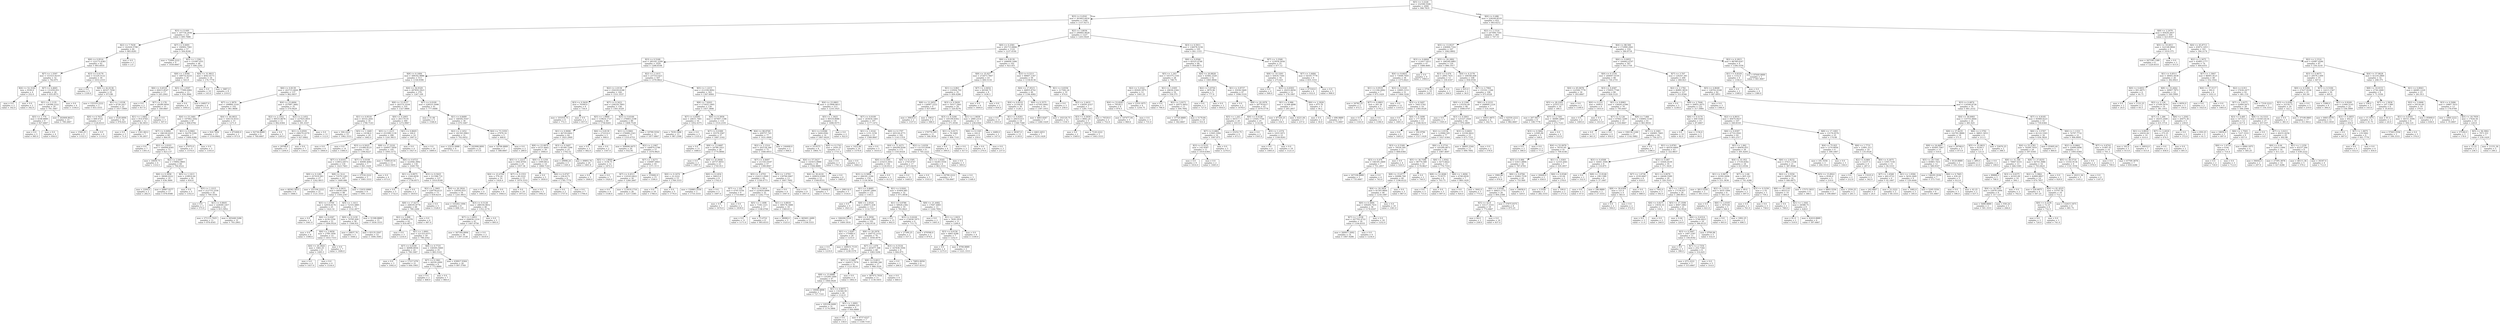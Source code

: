 digraph Tree {
node [shape=box] ;
0 [label="X[5] <= 3.2226\nmse = 332590.5506\nsamples = 2000\nvalue = 996.7835"] ;
1 [label="X[3] <= 0.4541\nmse = 303403.6416\nsamples = 1348\nvalue = 1157.9273"] ;
0 -> 1 [labeldistance=2.5, labelangle=45, headlabel="True"] ;
2 [label="X[3] <= 0.449\nmse = 197734.2936\nsamples = 121\nvalue = 695.7686"] ;
1 -> 2 ;
3 [label="X[2] <= 7.7639\nmse = 142426.5798\nsamples = 64\nvalue = 865.8281"] ;
2 -> 3 ;
4 [label="X[6] <= 0.9516\nmse = 122173.4383\nsamples = 62\nvalue = 893.6935"] ;
3 -> 4 ;
5 [label="X[7] <= 1.5597\nmse = 153323.9219\nsamples = 32\nvalue = 762.875"] ;
4 -> 5 ;
6 [label="X[4] <= 52.3142\nmse = 8100.0\nsamples = 4\nvalue = 252.0"] ;
5 -> 6 ;
7 [label="mse = 0.0\nsamples = 2\nvalue = 162.0"] ;
6 -> 7 ;
8 [label="mse = 0.0\nsamples = 2\nvalue = 342.0"] ;
6 -> 8 ;
9 [label="X[7] <= 4.4665\nmse = 131459.051\nsamples = 28\nvalue = 835.8571"] ;
5 -> 9 ;
10 [label="X[1] <= 1.1135\nmse = 139388.2222\nsamples = 24\nvalue = 791.1667"] ;
9 -> 10 ;
11 [label="X[5] <= 1.774\nmse = 4108.8889\nsamples = 9\nvalue = 927.6667"] ;
10 -> 11 ;
12 [label="mse = 0.0\nsamples = 5\nvalue = 985.0"] ;
11 -> 12 ;
13 [label="mse = 0.0\nsamples = 4\nvalue = 856.0"] ;
11 -> 13 ;
14 [label="mse = 202668.8622\nsamples = 15\nvalue = 709.2667"] ;
10 -> 14 ;
15 [label="mse = 0.0\nsamples = 4\nvalue = 1104.0"] ;
9 -> 15 ;
16 [label="X[3] <= 0.4179\nmse = 51220.5122\nsamples = 30\nvalue = 1033.2333"] ;
4 -> 16 ;
17 [label="mse = 0.0\nsamples = 5\nvalue = 1330.0"] ;
16 -> 17 ;
18 [label="X[8] <= 42.0136\nmse = 40327.7056\nsamples = 25\nvalue = 973.88"] ;
16 -> 18 ;
19 [label="mse = 155310.2222\nsamples = 3\nvalue = 653.3333"] ;
18 -> 19 ;
20 [label="X[1] <= 1.0338\nmse = 8726.2417\nsamples = 22\nvalue = 1017.5909"] ;
18 -> 20 ;
21 [label="X[0] <= 0.7615\nmse = 849.4722\nsamples = 6\nvalue = 1126.8333"] ;
20 -> 21 ;
22 [label="mse = 1560.25\nsamples = 2\nvalue = 1152.5"] ;
21 -> 22 ;
23 [label="mse = 0.0\nsamples = 4\nvalue = 1114.0"] ;
21 -> 23 ;
24 [label="mse = 5526.6094\nsamples = 16\nvalue = 976.625"] ;
20 -> 24 ;
25 [label="mse = 4.0\nsamples = 2\nvalue = 2.0"] ;
3 -> 25 ;
26 [label="X[7] <= 0.0091\nmse = 190902.7061\nsamples = 57\nvalue = 504.8246"] ;
2 -> 26 ;
27 [label="mse = 71694.2222\nsamples = 9\nvalue = 1030.6667"] ;
26 -> 27 ;
28 [label="X[5] <= 1.1582\nmse = 151687.635\nsamples = 48\nvalue = 406.2292"] ;
26 -> 28 ;
29 [label="X[8] <= 1.9366\nmse = 189732.6233\nsamples = 30\nvalue = 543.9"] ;
28 -> 29 ;
30 [label="X[6] <= 0.6518\nmse = 69415.8547\nsamples = 17\nvalue = 245.2941"] ;
29 -> 30 ;
31 [label="mse = 0.0\nsamples = 2\nvalue = 817.0"] ;
30 -> 31 ;
32 [label="X[7] <= 2.178\nmse = 29280.9956\nsamples = 15\nvalue = 169.0667"] ;
30 -> 32 ;
33 [label="X[1] <= 1.0402\nmse = 914.0764\nsamples = 12\nvalue = 84.5833"] ;
32 -> 33 ;
34 [label="mse = 0.0\nsamples = 5\nvalue = 71.0"] ;
33 -> 34 ;
35 [label="mse = 1341.0612\nsamples = 7\nvalue = 94.2857"] ;
33 -> 35 ;
36 [label="mse = 0.0\nsamples = 3\nvalue = 507.0"] ;
32 -> 36 ;
37 [label="X[5] <= 1.0597\nmse = 77990.6982\nsamples = 13\nvalue = 934.3846"] ;
29 -> 37 ;
38 [label="mse = 0.0\nsamples = 9\nvalue = 1095.0"] ;
37 -> 38 ;
39 [label="mse = 64827.0\nsamples = 4\nvalue = 573.0"] ;
37 -> 39 ;
40 [label="X[4] <= 31.9815\nmse = 4042.6173\nsamples = 18\nvalue = 176.7778"] ;
28 -> 40 ;
41 [label="mse = 0.0\nsamples = 10\nvalue = 143.0"] ;
40 -> 41 ;
42 [label="mse = 5887.0\nsamples = 8\nvalue = 219.0"] ;
40 -> 42 ;
43 [label="X[2] <= 3.8036\nmse = 290683.9028\nsamples = 1227\nvalue = 1203.5029"] ;
1 -> 43 ;
44 [label="X[0] <= 0.2581\nmse = 291713.8006\nsamples = 1122\nvalue = 1237.4144"] ;
43 -> 44 ;
45 [label="X[3] <= 0.5248\nmse = 285181.2299\nsamples = 1020\nvalue = 1268.8108"] ;
44 -> 45 ;
46 [label="X[8] <= 6.1684\nmse = 308182.9886\nsamples = 513\nvalue = 1158.9396"] ;
45 -> 46 ;
47 [label="X[6] <= 0.8139\nmse = 243715.4044\nsamples = 137\nvalue = 862.0657"] ;
46 -> 47 ;
48 [label="X[7] <= 2.3879\nmse = 199860.3318\nsamples = 102\nvalue = 961.9608"] ;
47 -> 48 ;
49 [label="X[4] <= 53.3481\nmse = 197062.3562\nsamples = 87\nvalue = 908.6782"] ;
48 -> 49 ;
50 [label="X[7] <= 0.0092\nmse = 186140.6225\nsamples = 80\nvalue = 864.95"] ;
49 -> 50 ;
51 [label="mse = 0.0\nsamples = 7\nvalue = 1301.0"] ;
50 -> 51 ;
52 [label="X[2] <= 2.0103\nmse = 184008.8305\nsamples = 73\nvalue = 823.137"] ;
50 -> 52 ;
53 [label="mse = 16650.75\nsamples = 4\nvalue = 1314.5"] ;
52 -> 53 ;
54 [label="X[2] <= 2.0447\nmse = 178902.9805\nsamples = 69\nvalue = 794.6522"] ;
52 -> 54 ;
55 [label="X[6] <= 0.3958\nmse = 39046.0222\nsamples = 19\nvalue = 636.3684"] ;
54 -> 55 ;
56 [label="mse = 2209.0\nsamples = 2\nvalue = 282.0"] ;
55 -> 56 ;
57 [label="mse = 26867.9377\nsamples = 17\nvalue = 678.0588"] ;
55 -> 57 ;
58 [label="X[5] <= 1.1413\nmse = 218910.44\nsamples = 50\nvalue = 854.8"] ;
54 -> 58 ;
59 [label="mse = 0.0\nsamples = 5\nvalue = 1352.0"] ;
58 -> 59 ;
60 [label="X[5] <= 1.2215\nmse = 212714.3358\nsamples = 45\nvalue = 799.5556"] ;
58 -> 60 ;
61 [label="mse = 0.0\nsamples = 3\nvalue = 575.0"] ;
60 -> 61 ;
62 [label="X[1] <= 0.8645\nmse = 224049.1457\nsamples = 42\nvalue = 815.5952"] ;
60 -> 62 ;
63 [label="mse = 271115.7025\nsamples = 11\nvalue = 878.4545"] ;
62 -> 63 ;
64 [label="mse = 205448.5286\nsamples = 31\nvalue = 793.2903"] ;
62 -> 64 ;
65 [label="X[1] <= 0.9061\nmse = 50278.5306\nsamples = 7\nvalue = 1408.4286"] ;
49 -> 65 ;
66 [label="mse = 27075.0\nsamples = 4\nvalue = 1570.0"] ;
65 -> 66 ;
67 [label="mse = 0.0\nsamples = 3\nvalue = 1193.0"] ;
65 -> 67 ;
68 [label="X[4] <= 44.0833\nmse = 104116.9333\nsamples = 15\nvalue = 1271.0"] ;
48 -> 68 ;
69 [label="mse = 924.7456\nsamples = 13\nvalue = 1316.8462"] ;
68 -> 69 ;
70 [label="mse = 672400.0\nsamples = 2\nvalue = 973.0"] ;
68 -> 70 ;
71 [label="X[4] <= 23.6694\nmse = 257687.3682\nsamples = 35\nvalue = 570.9429"] ;
47 -> 71 ;
72 [label="X[2] <= 2.1452\nmse = 99533.8678\nsamples = 11\nvalue = 962.6364"] ;
71 -> 72 ;
73 [label="mse = 92736.8889\nsamples = 6\nvalue = 760.6667"] ;
72 -> 73 ;
74 [label="mse = 0.0\nsamples = 5\nvalue = 1205.0"] ;
72 -> 74 ;
75 [label="X[2] <= 2.1452\nmse = 227625.4931\nsamples = 24\nvalue = 391.4167"] ;
71 -> 75 ;
76 [label="X[1] <= 0.8591\nmse = 298270.4379\nsamples = 13\nvalue = 627.8462"] ;
75 -> 76 ;
77 [label="mse = 29768.0\nsamples = 6\nvalue = 1204.0"] ;
76 -> 77 ;
78 [label="mse = 0.0\nsamples = 7\nvalue = 134.0"] ;
76 -> 78 ;
79 [label="mse = 0.0\nsamples = 11\nvalue = 112.0"] ;
75 -> 79 ;
80 [label="X[4] <= 34.9329\nmse = 287859.1823\nsamples = 376\nvalue = 1267.109"] ;
46 -> 80 ;
81 [label="X[8] <= 12.4157\nmse = 262131.0104\nsamples = 335\nvalue = 1327.0866"] ;
80 -> 81 ;
82 [label="X[1] <= 0.9518\nmse = 30332.2041\nsamples = 35\nvalue = 1790.7143"] ;
81 -> 82 ;
83 [label="mse = 304.2222\nsamples = 15\nvalue = 1962.3333"] ;
82 -> 83 ;
84 [label="X[5] <= 1.1469\nmse = 14196.0\nsamples = 20\nvalue = 1662.0"] ;
82 -> 84 ;
85 [label="mse = 0.0\nsamples = 6\nvalue = 1844.0"] ;
84 -> 85 ;
86 [label="mse = 0.0\nsamples = 14\nvalue = 1584.0"] ;
84 -> 86 ;
87 [label="X[0] <= 0.2003\nmse = 261170.91\nsamples = 300\nvalue = 1272.9967"] ;
81 -> 87 ;
88 [label="X[5] <= 1.2215\nmse = 253308.1139\nsamples = 286\nvalue = 1241.9615"] ;
87 -> 88 ;
89 [label="X[3] <= 0.5025\nmse = 131480.8125\nsamples = 141\nvalue = 1394.8227"] ;
88 -> 89 ;
90 [label="X[7] <= 0.0103\nmse = 118912.6073\nsamples = 134\nvalue = 1423.7463"] ;
89 -> 90 ;
91 [label="X[0] <= 0.1281\nmse = 257419.583\nsamples = 27\nvalue = 1242.4815"] ;
90 -> 91 ;
92 [label="mse = 48362.5833\nsamples = 6\nvalue = 1666.5"] ;
91 -> 92 ;
93 [label="mse = 251104.2222\nsamples = 21\nvalue = 1121.3333"] ;
91 -> 93 ;
94 [label="X[8] <= 32.6\nmse = 73579.1283\nsamples = 107\nvalue = 1469.486"] ;
90 -> 94 ;
95 [label="X[1] <= 0.9431\nmse = 64563.649\nsamples = 98\nvalue = 1504.2347"] ;
94 -> 95 ;
96 [label="X[5] <= 1.0709\nmse = 32934.6176\nsamples = 25\nvalue = 1422.32"] ;
95 -> 96 ;
97 [label="mse = 0.0\nsamples = 4\nvalue = 1041.0"] ;
96 -> 97 ;
98 [label="X[6] <= 0.4367\nmse = 6236.2358\nsamples = 21\nvalue = 1494.9524"] ;
96 -> 98 ;
99 [label="mse = 0.0\nsamples = 6\nvalue = 1598.0"] ;
98 -> 99 ;
100 [label="X[6] <= 2.0656\nmse = 2784.1956\nsamples = 15\nvalue = 1453.7333"] ;
98 -> 100 ;
101 [label="X[4] <= 20.3924\nmse = 1482.25\nsamples = 8\nvalue = 1495.5"] ;
100 -> 101 ;
102 [label="mse = 0.0\nsamples = 4\nvalue = 1457.0"] ;
101 -> 102 ;
103 [label="mse = 0.0\nsamples = 4\nvalue = 1534.0"] ;
101 -> 103 ;
104 [label="mse = 0.0\nsamples = 7\nvalue = 1406.0"] ;
100 -> 104 ;
105 [label="X[5] <= 1.1413\nmse = 72310.5885\nsamples = 73\nvalue = 1532.2877"] ;
95 -> 105 ;
106 [label="X[0] <= 0.1239\nmse = 79785.409\nsamples = 58\nvalue = 1506.931"] ;
105 -> 106 ;
107 [label="mse = 24837.76\nsamples = 5\nvalue = 1640.2"] ;
106 -> 107 ;
108 [label="mse = 83135.5507\nsamples = 53\nvalue = 1494.3585"] ;
106 -> 108 ;
109 [label="mse = 31308.8889\nsamples = 15\nvalue = 1630.3333"] ;
105 -> 109 ;
110 [label="mse = 15432.0988\nsamples = 9\nvalue = 1091.1111"] ;
94 -> 110 ;
111 [label="X[7] <= 0.0109\nmse = 49496.4082\nsamples = 7\nvalue = 841.1429"] ;
89 -> 111 ;
112 [label="mse = 27534.2222\nsamples = 3\nvalue = 1065.3333"] ;
111 -> 112 ;
113 [label="mse = 0.0\nsamples = 4\nvalue = 673.0"] ;
111 -> 113 ;
114 [label="X[8] <= 17.3218\nmse = 326957.5959\nsamples = 145\nvalue = 1093.3172"] ;
88 -> 114 ;
115 [label="mse = 71600.6116\nsamples = 11\nvalue = 1623.5455"] ;
114 -> 115 ;
116 [label="X[6] <= 0.6723\nmse = 322946.3892\nsamples = 134\nvalue = 1049.791"] ;
114 -> 116 ;
117 [label="X[1] <= 0.8975\nmse = 1544.6939\nsamples = 7\nvalue = 1756.8571"] ;
116 -> 117 ;
118 [label="mse = 0.0\nsamples = 5\nvalue = 1732.0"] ;
117 -> 118 ;
119 [label="mse = 0.0\nsamples = 2\nvalue = 1819.0"] ;
117 -> 119 ;
120 [label="X[3] <= 0.5025\nmse = 311586.731\nsamples = 127\nvalue = 1010.8189"] ;
116 -> 120 ;
121 [label="X[2] <= 2.3905\nmse = 228758.6121\nsamples = 73\nvalue = 839.8219"] ;
120 -> 121 ;
122 [label="X[8] <= 17.6271\nmse = 208195.8778\nsamples = 68\nvalue = 789.2206"] ;
121 -> 122 ;
123 [label="X[2] <= 2.098\nmse = 218649.378\nsamples = 62\nvalue = 818.4677"] ;
122 -> 123 ;
124 [label="mse = 0.0\nsamples = 3\nvalue = 1216.0"] ;
123 -> 124 ;
125 [label="X[1] <= 1.0001\nmse = 221323.0371\nsamples = 59\nvalue = 798.2542"] ;
123 -> 125 ;
126 [label="X[7] <= 0.0109\nmse = 36998.8056\nsamples = 24\nvalue = 700.1667"] ;
125 -> 126 ;
127 [label="mse = 0.0\nsamples = 3\nvalue = 1092.0"] ;
126 -> 127 ;
128 [label="mse = 17217.678\nsamples = 21\nvalue = 644.1905"] ;
126 -> 128 ;
129 [label="X[6] <= 0.7725\nmse = 336595.5069\nsamples = 35\nvalue = 865.5143"] ;
125 -> 129 ;
130 [label="X[7] <= 0.1961\nmse = 26559.2099\nsamples = 9\nvalue = 772.8889"] ;
129 -> 130 ;
131 [label="mse = 0.0\nsamples = 2\nvalue = 468.0"] ;
130 -> 131 ;
132 [label="mse = 0.0\nsamples = 7\nvalue = 860.0"] ;
130 -> 132 ;
133 [label="mse = 439917.9364\nsamples = 26\nvalue = 897.5769"] ;
129 -> 133 ;
134 [label="mse = 0.0\nsamples = 6\nvalue = 487.0"] ;
122 -> 134 ;
135 [label="mse = 0.0\nsamples = 5\nvalue = 1528.0"] ;
121 -> 135 ;
136 [label="X[4] <= 20.3924\nmse = 330593.833\nsamples = 54\nvalue = 1241.9815"] ;
120 -> 136 ;
137 [label="mse = 103262.1094\nsamples = 8\nvalue = 608.125"] ;
136 -> 137 ;
138 [label="X[3] <= 0.5128\nmse = 288104.0832\nsamples = 46\nvalue = 1352.2174"] ;
136 -> 138 ;
139 [label="X[7] <= 1.6951\nmse = 294636.1214\nsamples = 41\nvalue = 1407.9756"] ;
138 -> 139 ;
140 [label="mse = 307344.8994\nsamples = 39\nvalue = 1397.1538"] ;
139 -> 140 ;
141 [label="mse = 0.0\nsamples = 2\nvalue = 1619.0"] ;
139 -> 141 ;
142 [label="mse = 0.0\nsamples = 5\nvalue = 895.0"] ;
138 -> 142 ;
143 [label="X[1] <= 0.8645\nmse = 160.0\nsamples = 14\nvalue = 1907.0"] ;
87 -> 143 ;
144 [label="mse = 0.0\nsamples = 4\nvalue = 1927.0"] ;
143 -> 144 ;
145 [label="mse = 0.0\nsamples = 10\nvalue = 1899.0"] ;
143 -> 145 ;
146 [label="X[7] <= 0.0109\nmse = 228525.5098\nsamples = 41\nvalue = 777.0488"] ;
80 -> 146 ;
147 [label="mse = 51.84\nsamples = 5\nvalue = 1546.6"] ;
146 -> 147 ;
148 [label="X[1] <= 0.8489\nmse = 166582.9167\nsamples = 36\nvalue = 670.1667"] ;
146 -> 148 ;
149 [label="X[2] <= 2.1452\nmse = 181343.9063\nsamples = 31\nvalue = 702.6452"] ;
148 -> 149 ;
150 [label="mse = 23232.0988\nsamples = 9\nvalue = 775.1111"] ;
149 -> 150 ;
151 [label="mse = 242998.9091\nsamples = 22\nvalue = 673.0"] ;
149 -> 151 ;
152 [label="X[4] <= 73.3359\nmse = 27976.16\nsamples = 5\nvalue = 468.8"] ;
148 -> 152 ;
153 [label="mse = 10706.8889\nsamples = 3\nvalue = 588.6667"] ;
152 -> 153 ;
154 [label="mse = 0.0\nsamples = 2\nvalue = 289.0"] ;
152 -> 154 ;
155 [label="X[2] <= 2.1415\nmse = 237333.623\nsamples = 507\nvalue = 1379.9822"] ;
45 -> 155 ;
156 [label="X[2] <= 2.0136\nmse = 256229.6188\nsamples = 164\nvalue = 1531.3537"] ;
155 -> 156 ;
157 [label="X[3] <= 0.5629\nmse = 70309.0\nsamples = 6\nvalue = 734.0"] ;
156 -> 157 ;
158 [label="mse = 101016.75\nsamples = 4\nvalue = 772.5"] ;
157 -> 158 ;
159 [label="mse = 0.0\nsamples = 2\nvalue = 657.0"] ;
157 -> 159 ;
160 [label="X[7] <= 0.3431\nmse = 238229.7893\nsamples = 158\nvalue = 1561.6329"] ;
156 -> 160 ;
161 [label="X[5] <= 1.9969\nmse = 119624.1727\nsamples = 69\nvalue = 1758.8261"] ;
160 -> 161 ;
162 [label="X[1] <= 0.9006\nmse = 46729.6462\nsamples = 64\nvalue = 1825.2969"] ;
161 -> 162 ;
163 [label="X[8] <= 23.9979\nmse = 6121.8462\nsamples = 39\nvalue = 1904.0"] ;
162 -> 163 ;
164 [label="X[5] <= 1.2215\nmse = 1002.8704\nsamples = 25\nvalue = 1957.36"] ;
163 -> 164 ;
165 [label="X[4] <= 23.4704\nmse = 576.24\nsamples = 10\nvalue = 1924.4"] ;
164 -> 165 ;
166 [label="mse = 0.0\nsamples = 4\nvalue = 1895.0"] ;
165 -> 166 ;
167 [label="mse = 0.0\nsamples = 6\nvalue = 1944.0"] ;
165 -> 167 ;
168 [label="X[7] <= 0.1553\nmse = 80.2222\nsamples = 15\nvalue = 1979.3333"] ;
164 -> 168 ;
169 [label="mse = 0.0\nsamples = 10\nvalue = 1973.0"] ;
168 -> 169 ;
170 [label="mse = 0.0\nsamples = 5\nvalue = 1992.0"] ;
168 -> 170 ;
171 [label="X[0] <= 0.1259\nmse = 1099.0612\nsamples = 14\nvalue = 1808.7143"] ;
163 -> 171 ;
172 [label="mse = 0.0\nsamples = 5\nvalue = 1850.0"] ;
171 -> 172 ;
173 [label="X[6] <= 0.4747\nmse = 236.6173\nsamples = 9\nvalue = 1785.7778"] ;
171 -> 173 ;
174 [label="mse = 0.0\nsamples = 2\nvalue = 1757.0"] ;
173 -> 174 ;
175 [label="mse = 0.0\nsamples = 7\nvalue = 1794.0"] ;
173 -> 175 ;
176 [label="X[3] <= 0.5497\nmse = 85340.7296\nsamples = 25\nvalue = 1702.52"] ;
162 -> 176 ;
177 [label="mse = 29998.24\nsamples = 5\nvalue = 1305.4"] ;
176 -> 177 ;
178 [label="mse = 49893.76\nsamples = 20\nvalue = 1801.8"] ;
176 -> 178 ;
179 [label="X[6] <= 0.8139\nmse = 272214.0\nsamples = 5\nvalue = 908.0"] ;
161 -> 179 ;
180 [label="mse = 0.0\nsamples = 3\nvalue = 482.0"] ;
179 -> 180 ;
181 [label="mse = 0.0\nsamples = 2\nvalue = 1547.0"] ;
179 -> 181 ;
182 [label="X[3] <= 0.6166\nmse = 276663.2198\nsamples = 89\nvalue = 1408.7528"] ;
160 -> 182 ;
183 [label="X[1] <= 0.9061\nmse = 278489.1543\nsamples = 77\nvalue = 1335.6753"] ;
182 -> 183 ;
184 [label="mse = 394606.4475\nsamples = 20\nvalue = 932.95"] ;
183 -> 184 ;
185 [label="X[2] <= 2.1067\nmse = 160870.5786\nsamples = 57\nvalue = 1476.9825"] ;
183 -> 185 ;
186 [label="X[5] <= 1.8669\nmse = 3158.75\nsamples = 12\nvalue = 1872.5"] ;
185 -> 186 ;
187 [label="mse = 0.0\nsamples = 5\nvalue = 1806.0"] ;
186 -> 187 ;
188 [label="mse = 0.0\nsamples = 7\nvalue = 1920.0"] ;
186 -> 188 ;
189 [label="X[7] <= 1.9273\nmse = 150087.0943\nsamples = 45\nvalue = 1371.5111"] ;
185 -> 189 ;
190 [label="X[7] <= 0.4511\nmse = 110163.6622\nsamples = 30\nvalue = 1260.2667"] ;
189 -> 190 ;
191 [label="mse = 0.0\nsamples = 4\nvalue = 1538.0"] ;
190 -> 191 ;
192 [label="mse = 113419.1716\nsamples = 26\nvalue = 1217.5385"] ;
190 -> 192 ;
193 [label="mse = 155682.0\nsamples = 15\nvalue = 1594.0"] ;
189 -> 193 ;
194 [label="mse = 10799.5556\nsamples = 12\nvalue = 1877.6667"] ;
182 -> 194 ;
195 [label="X[5] <= 1.2215\nmse = 212104.9092\nsamples = 343\nvalue = 1307.6064"] ;
155 -> 195 ;
196 [label="X[8] <= 7.8203\nmse = 173025.1905\nsamples = 130\nvalue = 1457.3846"] ;
195 -> 196 ;
197 [label="X[7] <= 4.8595\nmse = 24631.7461\nsamples = 16\nvalue = 1052.4375"] ;
196 -> 197 ;
198 [label="mse = 7639.1006\nsamples = 13\nvalue = 987.2308"] ;
197 -> 198 ;
199 [label="mse = 0.0\nsamples = 3\nvalue = 1335.0"] ;
197 -> 199 ;
200 [label="X[6] <= 0.3958\nmse = 167607.1186\nsamples = 114\nvalue = 1514.2193"] ;
196 -> 200 ;
201 [label="X[7] <= 0.0389\nmse = 35579.3587\nsamples = 37\nvalue = 1687.2162"] ;
200 -> 201 ;
202 [label="mse = 0.0\nsamples = 11\nvalue = 1480.0"] ;
201 -> 202 ;
203 [label="X[8] <= 13.0687\nmse = 24780.1021\nsamples = 26\nvalue = 1774.8846"] ;
201 -> 203 ;
204 [label="mse = 0.0\nsamples = 3\nvalue = 1997.0"] ;
203 -> 204 ;
205 [label="X[4] <= 43.0646\nmse = 20737.9055\nsamples = 23\nvalue = 1745.913"] ;
203 -> 205 ;
206 [label="X[0] <= 0.1674\nmse = 22.2222\nsamples = 15\nvalue = 1769.3333"] ;
205 -> 206 ;
207 [label="mse = 0.0\nsamples = 10\nvalue = 1766.0"] ;
206 -> 207 ;
208 [label="mse = 0.0\nsamples = 5\nvalue = 1776.0"] ;
206 -> 208 ;
209 [label="X[0] <= 0.1454\nmse = 56623.0\nsamples = 8\nvalue = 1702.0"] ;
205 -> 209 ;
210 [label="mse = 150883.5556\nsamples = 3\nvalue = 1710.3333"] ;
209 -> 210 ;
211 [label="mse = 0.0\nsamples = 5\nvalue = 1697.0"] ;
209 -> 211 ;
212 [label="X[4] <= 88.8769\nmse = 209757.745\nsamples = 77\nvalue = 1431.0909"] ;
200 -> 212 ;
213 [label="X[2] <= 2.1514\nmse = 202128.346\nsamples = 75\nvalue = 1446.6933"] ;
212 -> 213 ;
214 [label="X[7] <= 4.8497\nmse = 211543.9187\nsamples = 57\nvalue = 1399.8947"] ;
213 -> 214 ;
215 [label="X[5] <= 1.0793\nmse = 216213.2949\nsamples = 44\nvalue = 1338.4773"] ;
214 -> 215 ;
216 [label="X[7] <= 1.102\nmse = 4705.5556\nsamples = 9\nvalue = 1710.6667"] ;
215 -> 216 ;
217 [label="mse = 0.0\nsamples = 7\nvalue = 1674.0"] ;
216 -> 217 ;
218 [label="mse = 0.0\nsamples = 2\nvalue = 1839.0"] ;
216 -> 218 ;
219 [label="X[3] <= 0.5814\nmse = 225820.6906\nsamples = 35\nvalue = 1242.7714"] ;
215 -> 219 ;
220 [label="X[5] <= 1.1498\nmse = 7194.1315\nsamples = 17\nvalue = 1108.4706"] ;
219 -> 220 ;
221 [label="mse = 0.0\nsamples = 11\nvalue = 1171.0"] ;
220 -> 221 ;
222 [label="mse = 73.4722\nsamples = 6\nvalue = 993.8333"] ;
220 -> 222 ;
223 [label="X[1] <= 0.8818\nmse = 399178.3488\nsamples = 18\nvalue = 1369.6111"] ;
219 -> 223 ;
224 [label="mse = 38088.0\nsamples = 3\nvalue = 1525.0"] ;
223 -> 224 ;
225 [label="mse = 465601.4489\nsamples = 15\nvalue = 1338.5333"] ;
223 -> 225 ;
226 [label="X[5] <= 1.0793\nmse = 139760.9467\nsamples = 13\nvalue = 1607.7692"] ;
214 -> 226 ;
227 [label="mse = 0.0\nsamples = 4\nvalue = 1047.0"] ;
226 -> 227 ;
228 [label="mse = 0.0\nsamples = 9\nvalue = 1857.0"] ;
226 -> 228 ;
229 [label="X[4] <= 57.5427\nmse = 143415.0988\nsamples = 18\nvalue = 1594.8889"] ;
213 -> 229 ;
230 [label="X[4] <= 30.4218\nmse = 209032.6389\nsamples = 12\nvalue = 1549.8333"] ;
229 -> 230 ;
231 [label="mse = 144000.0\nsamples = 7\nvalue = 1574.0"] ;
230 -> 231 ;
232 [label="mse = 298116.0\nsamples = 5\nvalue = 1516.0"] ;
230 -> 232 ;
233 [label="mse = 0.0\nsamples = 6\nvalue = 1685.0"] ;
229 -> 233 ;
234 [label="mse = 144400.0\nsamples = 2\nvalue = 846.0"] ;
212 -> 234 ;
235 [label="X[4] <= 23.0803\nmse = 213908.0615\nsamples = 213\nvalue = 1216.1925"] ;
195 -> 235 ;
236 [label="X[5] <= 1.3925\nmse = 90518.8086\nsamples = 16\nvalue = 1696.9375"] ;
235 -> 236 ;
237 [label="X[1] <= 0.8586\nmse = 5404.6582\nsamples = 14\nvalue = 1807.6429"] ;
236 -> 237 ;
238 [label="mse = 10.9375\nsamples = 8\nvalue = 1864.75"] ;
237 -> 238 ;
239 [label="X[0] <= 0.1743\nmse = 2450.25\nsamples = 6\nvalue = 1731.5"] ;
237 -> 239 ;
240 [label="mse = 0.0\nsamples = 3\nvalue = 1781.0"] ;
239 -> 240 ;
241 [label="mse = 0.0\nsamples = 3\nvalue = 1682.0"] ;
239 -> 241 ;
242 [label="mse = 0.0\nsamples = 2\nvalue = 922.0"] ;
236 -> 242 ;
243 [label="X[7] <= 0.0109\nmse = 203634.1661\nsamples = 197\nvalue = 1177.1472"] ;
235 -> 243 ;
244 [label="X[1] <= 1.0142\nmse = 1151.3156\nsamples = 15\nvalue = 1589.8667"] ;
243 -> 244 ;
245 [label="mse = 1422.96\nsamples = 10\nvalue = 1579.8"] ;
244 -> 245 ;
246 [label="mse = 0.0\nsamples = 5\nvalue = 1610.0"] ;
244 -> 246 ;
247 [label="X[0] <= 0.1797\nmse = 205126.4771\nsamples = 182\nvalue = 1143.1319"] ;
243 -> 247 ;
248 [label="X[4] <= 71.4271\nmse = 200299.9546\nsamples = 173\nvalue = 1163.8324"] ;
247 -> 248 ;
249 [label="X[0] <= 0.1595\nmse = 210215.3051\nsamples = 156\nvalue = 1130.0513"] ;
248 -> 249 ;
250 [label="X[3] <= 0.5899\nmse = 206181.2184\nsamples = 154\nvalue = 1139.3636"] ;
249 -> 250 ;
251 [label="X[1] <= 0.8685\nmse = 226387.2664\nsamples = 122\nvalue = 1183.5"] ;
250 -> 251 ;
252 [label="mse = 0.0\nsamples = 9\nvalue = 1821.0"] ;
251 -> 252 ;
253 [label="X[8] <= 2.0524\nmse = 209471.438\nsamples = 113\nvalue = 1132.7257"] ;
251 -> 253 ;
254 [label="mse = 184204.5124\nsamples = 11\nvalue = 1409.1818"] ;
253 -> 254 ;
255 [label="X[6] <= 0.3958\nmse = 203065.1981\nsamples = 102\nvalue = 1102.9118"] ;
253 -> 255 ;
256 [label="X[1] <= 1.0287\nmse = 175480.0\nsamples = 26\nvalue = 1233.0"] ;
255 -> 256 ;
257 [label="mse = 0.0\nsamples = 7\nvalue = 1219.0"] ;
256 -> 257 ;
258 [label="mse = 240031.7119\nsamples = 19\nvalue = 1238.1579"] ;
256 -> 258 ;
259 [label="X[8] <= 20.2978\nmse = 204732.2152\nsamples = 76\nvalue = 1058.4079"] ;
255 -> 259 ;
260 [label="X[7] <= 1.678\nmse = 203077.308\nsamples = 68\nvalue = 1083.5294"] ;
259 -> 260 ;
261 [label="X[7] <= 0.2681\nmse = 164013.7978\nsamples = 51\nvalue = 1121.9216"] ;
260 -> 261 ;
262 [label="X[8] <= 15.6888\nmse = 135260.1684\nsamples = 47\nvalue = 1064.0426"] ;
261 -> 262 ;
263 [label="mse = 19008.4898\nsamples = 7\nvalue = 727.7143"] ;
262 -> 263 ;
264 [label="X[1] <= 0.8975\nmse = 132344.59\nsamples = 40\nvalue = 1122.9"] ;
262 -> 264 ;
265 [label="mse = 105336.0499\nsamples = 31\nvalue = 1174.5806"] ;
264 -> 265 ;
266 [label="X[1] <= 1.0001\nmse = 184486.321\nsamples = 9\nvalue = 944.8889"] ;
264 -> 266 ;
267 [label="mse = 0.0\nsamples = 2\nvalue = 158.0"] ;
266 -> 267 ;
268 [label="mse = 9737.6327\nsamples = 7\nvalue = 1169.7143"] ;
266 -> 268 ;
269 [label="mse = 0.0\nsamples = 4\nvalue = 1802.0"] ;
261 -> 269 ;
270 [label="X[8] <= 9.4011\nmse = 302580.346\nsamples = 17\nvalue = 968.3529"] ;
260 -> 270 ;
271 [label="mse = 387472.7934\nsamples = 11\nvalue = 1136.5455"] ;
270 -> 271 ;
272 [label="mse = 0.0\nsamples = 6\nvalue = 660.0"] ;
270 -> 272 ;
273 [label="X[3] <= 0.5534\nmse = 167838.3594\nsamples = 8\nvalue = 844.875"] ;
259 -> 273 ;
274 [label="mse = 0.0\nsamples = 2\nvalue = 266.0"] ;
273 -> 274 ;
275 [label="mse = 74852.8056\nsamples = 6\nvalue = 1037.8333"] ;
273 -> 275 ;
276 [label="X[1] <= 0.9261\nmse = 93404.085\nsamples = 32\nvalue = 971.0938"] ;
250 -> 276 ;
277 [label="X[1] <= 0.8786\nmse = 58928.2382\nsamples = 19\nvalue = 783.8421"] ;
276 -> 277 ;
278 [label="mse = 0.0\nsamples = 15\nvalue = 802.0"] ;
277 -> 278 ;
279 [label="X[3] <= 0.6226\nmse = 274036.1875\nsamples = 4\nvalue = 715.75"] ;
277 -> 279 ;
280 [label="mse = 27390.25\nsamples = 2\nvalue = 557.5"] ;
279 -> 280 ;
281 [label="mse = 470596.0\nsamples = 2\nvalue = 874.0"] ;
279 -> 281 ;
282 [label="X[8] <= 21.4482\nmse = 17647.4083\nsamples = 13\nvalue = 1244.7692"] ;
276 -> 282 ;
283 [label="mse = 0.0\nsamples = 2\nvalue = 1491.0"] ;
282 -> 283 ;
284 [label="X[1] <= 1.0431\nmse = 7828.1818\nsamples = 11\nvalue = 1200.0"] ;
282 -> 284 ;
285 [label="X[3] <= 0.6156\nmse = 4865.4286\nsamples = 7\nvalue = 1252.0"] ;
284 -> 285 ;
286 [label="mse = 0.0\nsamples = 4\nvalue = 1275.0"] ;
285 -> 286 ;
287 [label="mse = 9706.8889\nsamples = 3\nvalue = 1221.3333"] ;
285 -> 287 ;
288 [label="mse = 0.0\nsamples = 4\nvalue = 1109.0"] ;
284 -> 288 ;
289 [label="mse = 0.0\nsamples = 2\nvalue = 413.0"] ;
249 -> 289 ;
290 [label="X[0] <= 0.1595\nmse = 2745.6747\nsamples = 17\nvalue = 1473.8235"] ;
248 -> 290 ;
291 [label="mse = 0.0\nsamples = 12\nvalue = 1440.0"] ;
290 -> 291 ;
292 [label="mse = 0.0\nsamples = 5\nvalue = 1555.0"] ;
290 -> 292 ;
293 [label="X[2] <= 3.0259\nmse = 131333.9506\nsamples = 9\nvalue = 745.2222"] ;
247 -> 293 ;
294 [label="X[1] <= 1.0165\nmse = 54283.5556\nsamples = 6\nvalue = 963.3333"] ;
293 -> 294 ;
295 [label="mse = 24790.2222\nsamples = 3\nvalue = 758.6667"] ;
294 -> 295 ;
296 [label="mse = 0.0\nsamples = 3\nvalue = 1168.0"] ;
294 -> 296 ;
297 [label="mse = 0.0\nsamples = 3\nvalue = 309.0"] ;
293 -> 297 ;
298 [label="X[6] <= 0.8139\nmse = 248609.1496\nsamples = 102\nvalue = 923.451"] ;
44 -> 298 ;
299 [label="X[8] <= 25.827\nmse = 272673.7847\nsamples = 43\nvalue = 600.5116"] ;
298 -> 299 ;
300 [label="X[1] <= 0.863\nmse = 119504.702\nsamples = 35\nvalue = 409.4286"] ;
299 -> 300 ;
301 [label="X[8] <= 12.2652\nmse = 134947.2222\nsamples = 6\nvalue = 837.6667"] ;
300 -> 301 ;
302 [label="mse = 30625.0\nsamples = 2\nvalue = 1337.0"] ;
301 -> 302 ;
303 [label="mse = 108.0\nsamples = 4\nvalue = 588.0"] ;
301 -> 303 ;
304 [label="X[3] <= 0.5629\nmse = 70517.2461\nsamples = 29\nvalue = 320.8276"] ;
300 -> 304 ;
305 [label="X[3] <= 0.5206\nmse = 105199.8302\nsamples = 18\nvalue = 371.0556"] ;
304 -> 305 ;
306 [label="mse = 170770.595\nsamples = 11\nvalue = 348.3636"] ;
305 -> 306 ;
307 [label="X[1] <= 0.9171\nmse = 79.3469\nsamples = 7\nvalue = 406.7143"] ;
305 -> 307 ;
308 [label="mse = 0.0\nsamples = 4\nvalue = 399.0"] ;
307 -> 308 ;
309 [label="mse = 0.0\nsamples = 3\nvalue = 417.0"] ;
307 -> 309 ;
310 [label="X[1] <= 1.0658\nmse = 2880.2314\nsamples = 11\nvalue = 238.6364"] ;
304 -> 310 ;
311 [label="X[6] <= 0.1345\nmse = 242.0\nsamples = 9\nvalue = 259.0"] ;
310 -> 311 ;
312 [label="mse = 0.0\nsamples = 6\nvalue = 270.0"] ;
311 -> 312 ;
313 [label="mse = 0.0\nsamples = 3\nvalue = 237.0"] ;
311 -> 313 ;
314 [label="mse = 4489.0\nsamples = 2\nvalue = 147.0"] ;
310 -> 314 ;
315 [label="X[7] <= 2.0454\nmse = 84168.75\nsamples = 8\nvalue = 1436.5"] ;
299 -> 315 ;
316 [label="mse = 0.0\nsamples = 6\nvalue = 1604.0"] ;
315 -> 316 ;
317 [label="mse = 0.0\nsamples = 2\nvalue = 934.0"] ;
315 -> 317 ;
318 [label="X[3] <= 0.5211\nmse = 99667.1347\nsamples = 59\nvalue = 1158.8136"] ;
298 -> 318 ;
319 [label="X[4] <= 17.8515\nmse = 46855.8742\nsamples = 49\nvalue = 1196.4082"] ;
318 -> 319 ;
320 [label="X[4] <= 6.8332\nmse = 21104.01\nsamples = 30\nvalue = 1126.3"] ;
319 -> 320 ;
321 [label="mse = 0.0\nsamples = 11\nvalue = 1053.0"] ;
320 -> 321 ;
322 [label="X[1] <= 0.8261\nmse = 28410.615\nsamples = 19\nvalue = 1168.7368"] ;
320 -> 322 ;
323 [label="mse = 38307.0\nsamples = 12\nvalue = 1130.0"] ;
322 -> 323 ;
324 [label="mse = 4463.2653\nsamples = 7\nvalue = 1235.1429"] ;
322 -> 324 ;
325 [label="X[0] <= 0.3575\nmse = 67502.0942\nsamples = 19\nvalue = 1307.1053"] ;
319 -> 325 ;
326 [label="mse = 4663.8367\nsamples = 7\nvalue = 1260.1429"] ;
325 -> 326 ;
327 [label="mse = 102120.75\nsamples = 12\nvalue = 1334.5"] ;
325 -> 327 ;
328 [label="X[1] <= 0.8356\nmse = 317582.24\nsamples = 10\nvalue = 974.6"] ;
318 -> 328 ;
329 [label="mse = 0.0\nsamples = 3\nvalue = 258.0"] ;
328 -> 329 ;
330 [label="X[2] <= 2.4431\nmse = 139291.6327\nsamples = 7\nvalue = 1281.7143"] ;
328 -> 330 ;
331 [label="X[3] <= 0.5656\nmse = 8062.24\nsamples = 5\nvalue = 1493.6"] ;
330 -> 331 ;
332 [label="mse = 0.0\nsamples = 2\nvalue = 1569.0"] ;
331 -> 332 ;
333 [label="mse = 7120.2222\nsamples = 3\nvalue = 1443.3333"] ;
331 -> 333 ;
334 [label="mse = 74529.0\nsamples = 2\nvalue = 752.0"] ;
330 -> 334 ;
335 [label="X[3] <= 0.5911\nmse = 136078.5156\nsamples = 105\nvalue = 841.1333"] ;
43 -> 335 ;
336 [label="X[6] <= 0.0566\nmse = 85525.4748\nsamples = 80\nvalue = 954.8875"] ;
335 -> 336 ;
337 [label="X[5] <= 1.243\nmse = 101575.1161\nsamples = 28\nvalue = 748.75"] ;
336 -> 337 ;
338 [label="X[2] <= 5.2322\nmse = 85920.1875\nsamples = 12\nvalue = 1001.25"] ;
337 -> 338 ;
339 [label="X[4] <= 53.8283\nmse = 79528.5\nsamples = 8\nvalue = 874.5"] ;
338 -> 339 ;
340 [label="mse = 107477.04\nsamples = 5\nvalue = 960.6"] ;
339 -> 340 ;
341 [label="mse = 0.0\nsamples = 3\nvalue = 731.0"] ;
339 -> 341 ;
342 [label="mse = 2310.1875\nsamples = 4\nvalue = 1254.75"] ;
338 -> 342 ;
343 [label="X[1] <= 1.0305\nmse = 29636.2344\nsamples = 16\nvalue = 559.375"] ;
337 -> 343 ;
344 [label="mse = 0.0\nsamples = 3\nvalue = 796.0"] ;
343 -> 344 ;
345 [label="X[2] <= 3.9271\nmse = 20572.4852\nsamples = 13\nvalue = 504.7692"] ;
343 -> 345 ;
346 [label="mse = 37720.8889\nsamples = 3\nvalue = 342.6667"] ;
345 -> 346 ;
347 [label="mse = 5179.84\nsamples = 10\nvalue = 553.4"] ;
345 -> 347 ;
348 [label="X[4] <= 20.8828\nmse = 41682.3328\nsamples = 52\nvalue = 1065.8846"] ;
336 -> 348 ;
349 [label="X[2] <= 5.8756\nmse = 3870.96\nsamples = 5\nvalue = 777.8"] ;
348 -> 349 ;
350 [label="mse = 0.0\nsamples = 3\nvalue = 727.0"] ;
349 -> 350 ;
351 [label="mse = 0.0\nsamples = 2\nvalue = 854.0"] ;
349 -> 351 ;
352 [label="X[1] <= 0.8737\nmse = 35936.5469\nsamples = 47\nvalue = 1096.5319"] ;
348 -> 352 ;
353 [label="mse = 0.0\nsamples = 2\nvalue = 1478.0"] ;
352 -> 353 ;
354 [label="X[8] <= 20.2978\nmse = 30778.8217\nsamples = 45\nvalue = 1079.5778"] ;
352 -> 354 ;
355 [label="X[5] <= 1.243\nmse = 44317.7\nsamples = 20\nvalue = 1013.0"] ;
354 -> 355 ;
356 [label="X[7] <= 0.4861\nmse = 13565.1094\nsamples = 16\nvalue = 1097.875"] ;
355 -> 356 ;
357 [label="X[3] <= 0.5155\nmse = 142.9587\nsamples = 11\nvalue = 1019.6364"] ;
356 -> 357 ;
358 [label="mse = 0.0\nsamples = 9\nvalue = 1014.0"] ;
357 -> 358 ;
359 [label="mse = 0.0\nsamples = 2\nvalue = 1045.0"] ;
357 -> 359 ;
360 [label="mse = 0.0\nsamples = 5\nvalue = 1270.0"] ;
356 -> 360 ;
361 [label="mse = 23252.75\nsamples = 4\nvalue = 673.5"] ;
355 -> 361 ;
362 [label="X[6] <= 0.4338\nmse = 13564.7744\nsamples = 25\nvalue = 1132.84"] ;
354 -> 362 ;
363 [label="mse = 0.0\nsamples = 2\nvalue = 1501.0"] ;
362 -> 363 ;
364 [label="X[5] <= 1.2374\nmse = 1933.1871\nsamples = 23\nvalue = 1100.8261"] ;
362 -> 364 ;
365 [label="mse = 0.0\nsamples = 4\nvalue = 1005.0"] ;
364 -> 365 ;
366 [label="mse = 0.0\nsamples = 19\nvalue = 1121.0"] ;
364 -> 366 ;
367 [label="X[7] <= 3.2568\nmse = 123934.5056\nsamples = 25\nvalue = 477.12"] ;
335 -> 367 ;
368 [label="X[8] <= 10.3393\nmse = 50434.7344\nsamples = 16\nvalue = 275.625"] ;
367 -> 368 ;
369 [label="mse = 0.0\nsamples = 4\nvalue = 568.0"] ;
368 -> 369 ;
370 [label="X[2] <= 6.8303\nmse = 29253.8056\nsamples = 12\nvalue = 178.1667"] ;
368 -> 370 ;
371 [label="X[1] <= 0.986\nmse = 31308.4898\nsamples = 7\nvalue = 265.2857"] ;
370 -> 371 ;
372 [label="mse = 87320.25\nsamples = 2\nvalue = 334.5"] ;
371 -> 372 ;
373 [label="mse = 6221.04\nsamples = 5\nvalue = 237.6"] ;
371 -> 373 ;
374 [label="X[6] <= 2.3926\nmse = 875.76\nsamples = 5\nvalue = 56.2"] ;
370 -> 374 ;
375 [label="mse = 0.0\nsamples = 2\nvalue = 30.0"] ;
374 -> 375 ;
376 [label="mse = 696.8889\nsamples = 3\nvalue = 73.6667"] ;
374 -> 376 ;
377 [label="X[7] <= 3.4684\nmse = 54105.7778\nsamples = 9\nvalue = 835.3333"] ;
367 -> 377 ;
378 [label="mse = 47318.0\nsamples = 4\nvalue = 632.0"] ;
377 -> 378 ;
379 [label="mse = 0.0\nsamples = 5\nvalue = 998.0"] ;
377 -> 379 ;
380 [label="X[0] <= 0.486\nmse = 228249.8519\nsamples = 652\nvalue = 663.6212"] ;
0 -> 380 [labeldistance=2.5, labelangle=-45, headlabel="False"] ;
381 [label="X[2] <= 2.1514\nmse = 247490.7501\nsamples = 483\nvalue = 747.53"] ;
380 -> 381 ;
382 [label="X[5] <= 13.9537\nmse = 236460.7162\nsamples = 167\nvalue = 1062.8802"] ;
381 -> 382 ;
383 [label="X[3] <= 0.6604\nmse = 112617.9511\nsamples = 47\nvalue = 1488.4681"] ;
382 -> 383 ;
384 [label="X[4] <= 8.6652\nmse = 73048.7645\nsamples = 38\nvalue = 1375.8421"] ;
383 -> 384 ;
385 [label="X[1] <= 0.9535\nmse = 111184.4082\nsamples = 7\nvalue = 975.1429"] ;
384 -> 385 ;
386 [label="mse = 34782.25\nsamples = 2\nvalue = 472.5"] ;
385 -> 386 ;
387 [label="X[7] <= 4.0803\nmse = 261.36\nsamples = 5\nvalue = 1176.2"] ;
385 -> 387 ;
388 [label="mse = 0.0\nsamples = 3\nvalue = 1163.0"] ;
387 -> 388 ;
389 [label="mse = 0.0\nsamples = 2\nvalue = 1196.0"] ;
387 -> 389 ;
390 [label="X[3] <= 0.5145\nmse = 19995.3153\nsamples = 31\nvalue = 1466.3226"] ;
384 -> 390 ;
391 [label="mse = 0.0\nsamples = 12\nvalue = 1310.0"] ;
390 -> 391 ;
392 [label="X[3] <= 0.5497\nmse = 7442.5762\nsamples = 19\nvalue = 1565.0526"] ;
390 -> 392 ;
393 [label="mse = 0.0\nsamples = 6\nvalue = 1691.0"] ;
392 -> 393 ;
394 [label="X[0] <= 0.1698\nmse = 177.3018\nsamples = 13\nvalue = 1506.9231"] ;
392 -> 394 ;
395 [label="mse = 0.0\nsamples = 6\nvalue = 1495.0"] ;
394 -> 395 ;
396 [label="mse = 102.9796\nsamples = 7\nvalue = 1517.1429"] ;
394 -> 396 ;
397 [label="mse = 0.0\nsamples = 9\nvalue = 1964.0"] ;
383 -> 397 ;
398 [label="X[5] <= 24.2892\nmse = 186240.0883\nsamples = 120\nvalue = 896.1917"] ;
382 -> 398 ;
399 [label="X[3] <= 0.476\nmse = 2892.7431\nsamples = 12\nvalue = 339.4167"] ;
398 -> 399 ;
400 [label="mse = 2756.25\nsamples = 10\nvalue = 328.5"] ;
399 -> 400 ;
401 [label="mse = 0.0\nsamples = 2\nvalue = 394.0"] ;
399 -> 401 ;
402 [label="X[4] <= 4.2178\nmse = 168340.608\nsamples = 108\nvalue = 958.0556"] ;
398 -> 402 ;
403 [label="mse = 625.0\nsamples = 2\nvalue = 36.0"] ;
402 -> 403 ;
404 [label="X[7] <= 2.7964\nmse = 155161.1346\nsamples = 106\nvalue = 975.4528"] ;
402 -> 404 ;
405 [label="X[0] <= 0.1306\nmse = 135254.49\nsamples = 99\nvalue = 1008.0707"] ;
404 -> 405 ;
406 [label="mse = 0.0\nsamples = 7\nvalue = 1505.0"] ;
405 -> 406 ;
407 [label="X[3] <= 0.5843\nmse = 125327.1928\nsamples = 92\nvalue = 970.2609"] ;
405 -> 407 ;
408 [label="X[2] <= 2.0154\nmse = 123084.595\nsamples = 77\nvalue = 1027.6364"] ;
407 -> 408 ;
409 [label="X[3] <= 0.5349\nmse = 79526.595\nsamples = 11\nvalue = 668.6364"] ;
408 -> 409 ;
410 [label="X[3] <= 0.476\nmse = 106185.3469\nsamples = 7\nvalue = 751.2857"] ;
409 -> 410 ;
411 [label="mse = 247338.8889\nsamples = 3\nvalue = 735.6667"] ;
410 -> 411 ;
412 [label="mse = 0.0\nsamples = 4\nvalue = 763.0"] ;
410 -> 412 ;
413 [label="mse = 0.0\nsamples = 4\nvalue = 524.0"] ;
409 -> 413 ;
414 [label="X[6] <= 0.2716\nmse = 105284.0673\nsamples = 66\nvalue = 1087.4697"] ;
408 -> 414 ;
415 [label="X[5] <= 36.7596\nmse = 96770.589\nsamples = 51\nvalue = 1178.8627"] ;
414 -> 415 ;
416 [label="X[8] <= 15.6777\nmse = 92686.768\nsamples = 49\nvalue = 1196.6122"] ;
415 -> 416 ;
417 [label="X[4] <= 20.3924\nmse = 91183.9664\nsamples = 46\nvalue = 1218.1087"] ;
416 -> 417 ;
418 [label="X[0] <= 0.3094\nmse = 109265.7431\nsamples = 36\nvalue = 1178.4167"] ;
417 -> 418 ;
419 [label="X[7] <= 1.2538\nmse = 207702.4722\nsamples = 18\nvalue = 1104.8333"] ;
418 -> 419 ;
420 [label="mse = 260917.2092\nsamples = 14\nvalue = 1067.9286"] ;
419 -> 420 ;
421 [label="mse = 0.0\nsamples = 4\nvalue = 1234.0"] ;
419 -> 421 ;
422 [label="mse = 0.0\nsamples = 18\nvalue = 1252.0"] ;
418 -> 422 ;
423 [label="mse = 0.0\nsamples = 10\nvalue = 1361.0"] ;
417 -> 423 ;
424 [label="mse = 0.0\nsamples = 3\nvalue = 867.0"] ;
416 -> 424 ;
425 [label="mse = 0.0\nsamples = 2\nvalue = 744.0"] ;
415 -> 425 ;
426 [label="X[6] <= 1.0502\nmse = 9273.6622\nsamples = 15\nvalue = 776.7333"] ;
414 -> 426 ;
427 [label="X[8] <= 12.4046\nmse = 75.9375\nsamples = 8\nvalue = 703.75"] ;
426 -> 427 ;
428 [label="mse = 0.0\nsamples = 3\nvalue = 715.0"] ;
427 -> 428 ;
429 [label="mse = 0.0\nsamples = 5\nvalue = 697.0"] ;
427 -> 429 ;
430 [label="X[6] <= 1.4694\nmse = 6740.6939\nsamples = 7\nvalue = 860.1429"] ;
426 -> 430 ;
431 [label="mse = 0.0\nsamples = 4\nvalue = 924.0"] ;
430 -> 431 ;
432 [label="mse = 3042.0\nsamples = 3\nvalue = 775.0"] ;
430 -> 432 ;
433 [label="X[3] <= 0.6601\nmse = 33194.0622\nsamples = 15\nvalue = 675.7333"] ;
407 -> 433 ;
434 [label="mse = 36605.2544\nsamples = 13\nvalue = 690.7692"] ;
433 -> 434 ;
435 [label="mse = 0.0\nsamples = 2\nvalue = 578.0"] ;
433 -> 435 ;
436 [label="X[6] <= 0.2233\nmse = 208844.1224\nsamples = 7\nvalue = 514.1429"] ;
404 -> 436 ;
437 [label="mse = 30451.6875\nsamples = 4\nvalue = 162.75"] ;
436 -> 437 ;
438 [label="mse = 62550.2222\nsamples = 3\nvalue = 982.6667"] ;
436 -> 438 ;
439 [label="X[4] <= 88.506\nmse = 172990.2941\nsamples = 316\nvalue = 580.8734"] ;
381 -> 439 ;
440 [label="X[6] <= 0.0955\nmse = 164462.4707\nsamples = 307\nvalue = 563.1759"] ;
439 -> 440 ;
441 [label="X[0] <= 0.1534\nmse = 204947.0159\nsamples = 98\nvalue = 730.2755"] ;
440 -> 441 ;
442 [label="X[4] <= 65.0678\nmse = 122500.7778\nsamples = 18\nvalue = 293.6667"] ;
441 -> 442 ;
443 [label="X[5] <= 28.2205\nmse = 22553.125\nsamples = 16\nvalue = 180.5"] ;
442 -> 443 ;
444 [label="mse = 267.0617\nsamples = 9\nvalue = 108.7778"] ;
443 -> 444 ;
445 [label="X[7] <= 2.7261\nmse = 36089.3469\nsamples = 7\nvalue = 272.7143"] ;
443 -> 445 ;
446 [label="X[3] <= 0.5842\nmse = 12585.84\nsamples = 5\nvalue = 168.6"] ;
445 -> 446 ;
447 [label="mse = 0.0\nsamples = 2\nvalue = 306.0"] ;
446 -> 447 ;
448 [label="mse = 0.0\nsamples = 3\nvalue = 77.0"] ;
446 -> 448 ;
449 [label="mse = 0.0\nsamples = 2\nvalue = 533.0"] ;
445 -> 449 ;
450 [label="mse = 0.0\nsamples = 2\nvalue = 1199.0"] ;
442 -> 450 ;
451 [label="X[3] <= 0.4587\nmse = 170955.7748\nsamples = 80\nvalue = 828.5125"] ;
441 -> 451 ;
452 [label="X[0] <= 0.231\nmse = 1600.0\nsamples = 4\nvalue = 1453.0"] ;
451 -> 452 ;
453 [label="mse = 0.0\nsamples = 2\nvalue = 1493.0"] ;
452 -> 453 ;
454 [label="mse = 0.0\nsamples = 2\nvalue = 1413.0"] ;
452 -> 454 ;
455 [label="X[1] <= 0.8983\nmse = 158263.4396\nsamples = 76\nvalue = 795.6447"] ;
451 -> 455 ;
456 [label="X[7] <= 4.126\nmse = 67842.3289\nsamples = 15\nvalue = 518.0667"] ;
455 -> 456 ;
457 [label="mse = 0.0\nsamples = 11\nvalue = 361.0"] ;
456 -> 457 ;
458 [label="mse = 0.0\nsamples = 4\nvalue = 950.0"] ;
456 -> 458 ;
459 [label="X[8] <= 7.466\nmse = 156892.5149\nsamples = 61\nvalue = 863.9016"] ;
455 -> 459 ;
460 [label="mse = 194136.1246\nsamples = 17\nvalue = 1142.5882"] ;
459 -> 460 ;
461 [label="X[7] <= 4.1061\nmse = 100901.7665\nsamples = 44\nvalue = 756.2273"] ;
459 -> 461 ;
462 [label="X[4] <= 52.0076\nmse = 76143.95\nsamples = 41\nvalue = 709.4146"] ;
461 -> 462 ;
463 [label="X[3] <= 0.466\nmse = 53411.6894\nsamples = 34\nvalue = 787.6765"] ;
462 -> 463 ;
464 [label="mse = 1900.96\nsamples = 5\nvalue = 976.8"] ;
463 -> 464 ;
465 [label="X[6] <= 0.0766\nmse = 55062.7539\nsamples = 29\nvalue = 755.069"] ;
463 -> 465 ;
466 [label="X[6] <= 0.0548\nmse = 36823.1775\nsamples = 26\nvalue = 804.2308"] ;
465 -> 466 ;
467 [label="X[5] <= 42.8\nmse = 33117.3333\nsamples = 18\nvalue = 772.6667"] ;
466 -> 467 ;
468 [label="mse = 64.0\nsamples = 2\nvalue = 258.0"] ;
467 -> 468 ;
469 [label="mse = 0.0\nsamples = 16\nvalue = 837.0"] ;
467 -> 469 ;
470 [label="mse = 37875.9375\nsamples = 8\nvalue = 875.25"] ;
466 -> 470 ;
471 [label="mse = 10658.0\nsamples = 3\nvalue = 329.0"] ;
465 -> 471 ;
472 [label="X[1] <= 1.0303\nmse = 12310.2041\nsamples = 7\nvalue = 329.2857"] ;
462 -> 472 ;
473 [label="mse = 20449.0\nsamples = 2\nvalue = 456.0"] ;
472 -> 473 ;
474 [label="X[6] <= 0.0548\nmse = 63.04\nsamples = 5\nvalue = 278.6"] ;
472 -> 474 ;
475 [label="mse = 3.5556\nsamples = 3\nvalue = 282.3333"] ;
474 -> 475 ;
476 [label="mse = 100.0\nsamples = 2\nvalue = 273.0"] ;
474 -> 476 ;
477 [label="mse = 0.0\nsamples = 3\nvalue = 1396.0"] ;
461 -> 477 ;
478 [label="X[7] <= 3.707\nmse = 126247.361\nsamples = 209\nvalue = 484.823"] ;
440 -> 478 ;
479 [label="X[2] <= 2.1782\nmse = 80891.9018\nsamples = 127\nvalue = 353.8346"] ;
478 -> 479 ;
480 [label="mse = 0.0\nsamples = 5\nvalue = 1238.0"] ;
479 -> 480 ;
481 [label="X[8] <= 2.7646\nmse = 50855.2075\nsamples = 122\nvalue = 317.5984"] ;
479 -> 481 ;
482 [label="X[6] <= 0.5174\nmse = 449.5556\nsamples = 15\nvalue = 87.6667"] ;
481 -> 482 ;
483 [label="mse = 0.0\nsamples = 10\nvalue = 82.0"] ;
482 -> 483 ;
484 [label="mse = 1156.0\nsamples = 5\nvalue = 99.0"] ;
482 -> 484 ;
485 [label="X[2] <= 6.8031\nmse = 49470.9437\nsamples = 107\nvalue = 349.8318"] ;
481 -> 485 ;
486 [label="X[6] <= 0.9397\nmse = 47722.0561\nsamples = 82\nvalue = 403.2317"] ;
485 -> 486 ;
487 [label="X[1] <= 0.8783\nmse = 40554.8469\nsamples = 43\nvalue = 322.8837"] ;
486 -> 487 ;
488 [label="X[3] <= 0.4508\nmse = 16441.3594\nsamples = 8\nvalue = 110.875"] ;
487 -> 488 ;
489 [label="mse = 0.0\nsamples = 2\nvalue = 332.0"] ;
488 -> 489 ;
490 [label="X[8] <= 13.9146\nmse = 190.1389\nsamples = 6\nvalue = 37.1667"] ;
488 -> 490 ;
491 [label="mse = 0.0\nsamples = 3\nvalue = 47.0"] ;
490 -> 491 ;
492 [label="mse = 186.8889\nsamples = 3\nvalue = 27.3333"] ;
490 -> 492 ;
493 [label="X[3] <= 0.487\nmse = 33444.4539\nsamples = 35\nvalue = 371.3429"] ;
487 -> 493 ;
494 [label="X[7] <= 1.6736\nmse = 2530.6667\nsamples = 6\nvalue = 618.0"] ;
493 -> 494 ;
495 [label="X[8] <= 30.6304\nmse = 121.0\nsamples = 4\nvalue = 583.0"] ;
494 -> 495 ;
496 [label="mse = 0.0\nsamples = 2\nvalue = 594.0"] ;
495 -> 496 ;
497 [label="mse = 0.0\nsamples = 2\nvalue = 572.0"] ;
495 -> 497 ;
498 [label="mse = 0.0\nsamples = 2\nvalue = 688.0"] ;
494 -> 498 ;
499 [label="X[1] <= 0.9076\nmse = 24648.5589\nsamples = 29\nvalue = 320.3103"] ;
493 -> 499 ;
500 [label="mse = 7442.0\nsamples = 3\nvalue = 592.0"] ;
499 -> 500 ;
501 [label="X[7] <= 1.6011\nmse = 17134.037\nsamples = 26\nvalue = 288.9615"] ;
499 -> 501 ;
502 [label="X[6] <= 0.8271\nmse = 13034.16\nsamples = 5\nvalue = 104.2"] ;
501 -> 502 ;
503 [label="mse = 8.0\nsamples = 3\nvalue = 11.0"] ;
502 -> 503 ;
504 [label="mse = 0.0\nsamples = 2\nvalue = 244.0"] ;
502 -> 504 ;
505 [label="X[5] <= 27.3599\nmse = 8047.1882\nsamples = 21\nvalue = 332.9524"] ;
501 -> 505 ;
506 [label="mse = 0.64\nsamples = 5\nvalue = 224.6"] ;
505 -> 506 ;
507 [label="X[6] <= 0.6314\nmse = 5746.4023\nsamples = 16\nvalue = 366.8125"] ;
505 -> 507 ;
508 [label="X[3] <= 0.5067\nmse = 1497.2397\nsamples = 11\nvalue = 336.8182"] ;
507 -> 508 ;
509 [label="mse = 0.0\nsamples = 3\nvalue = 396.0"] ;
508 -> 509 ;
510 [label="X[7] <= 2.7354\nmse = 252.7344\nsamples = 8\nvalue = 314.625"] ;
508 -> 510 ;
511 [label="mse = 672.2222\nsamples = 3\nvalue = 315.6667"] ;
510 -> 511 ;
512 [label="mse = 0.0\nsamples = 5\nvalue = 314.0"] ;
510 -> 512 ;
513 [label="mse = 8760.96\nsamples = 5\nvalue = 432.8"] ;
507 -> 513 ;
514 [label="X[1] <= 1.062\nmse = 40658.455\nsamples = 39\nvalue = 491.8205"] ;
486 -> 514 ;
515 [label="X[4] <= 41.952\nmse = 17150.8302\nsamples = 18\nvalue = 613.0556"] ;
514 -> 515 ;
516 [label="X[1] <= 0.9673\nmse = 10392.0496\nsamples = 11\nvalue = 531.3636"] ;
515 -> 516 ;
517 [label="mse = 3813.5556\nsamples = 3\nvalue = 393.3333"] ;
516 -> 517 ;
518 [label="X[2] <= 3.5121\nmse = 3035.1094\nsamples = 8\nvalue = 583.125"] ;
516 -> 518 ;
519 [label="mse = 0.0\nsamples = 3\nvalue = 621.0"] ;
518 -> 519 ;
520 [label="X[6] <= 2.0165\nmse = 3479.04\nsamples = 5\nvalue = 560.4"] ;
518 -> 520 ;
521 [label="mse = 0.0\nsamples = 3\nvalue = 603.0"] ;
520 -> 521 ;
522 [label="mse = 1892.25\nsamples = 2\nvalue = 496.5"] ;
520 -> 522 ;
523 [label="X[7] <= 2.66\nmse = 805.102\nsamples = 7\nvalue = 741.4286"] ;
515 -> 523 ;
524 [label="mse = 49.0\nsamples = 2\nvalue = 697.0"] ;
523 -> 524 ;
525 [label="X[3] <= 0.5258\nmse = 2.16\nsamples = 5\nvalue = 759.2"] ;
523 -> 525 ;
526 [label="mse = 0.0\nsamples = 2\nvalue = 761.0"] ;
525 -> 526 ;
527 [label="mse = 0.0\nsamples = 3\nvalue = 758.0"] ;
525 -> 527 ;
528 [label="X[6] <= 2.8232\nmse = 37411.1338\nsamples = 21\nvalue = 387.9048"] ;
514 -> 528 ;
529 [label="X[2] <= 3.5556\nmse = 34850.7148\nsamples = 16\nvalue = 440.6875"] ;
528 -> 529 ;
530 [label="X[8] <= 33.1183\nmse = 40215.0\nsamples = 10\nvalue = 484.0"] ;
529 -> 530 ;
531 [label="mse = 0.0\nsamples = 2\nvalue = 708.0"] ;
530 -> 531 ;
532 [label="X[1] <= 1.1641\nmse = 34588.75\nsamples = 8\nvalue = 428.0"] ;
530 -> 532 ;
533 [label="mse = 81.0\nsamples = 2\nvalue = 519.0"] ;
532 -> 533 ;
534 [label="mse = 42410.8889\nsamples = 6\nvalue = 397.6667"] ;
532 -> 534 ;
535 [label="mse = 17572.5833\nsamples = 6\nvalue = 368.5"] ;
529 -> 535 ;
536 [label="X[5] <= 15.8922\nmse = 8160.4\nsamples = 5\nvalue = 219.0"] ;
528 -> 536 ;
537 [label="mse = 9893.5556\nsamples = 3\nvalue = 190.6667"] ;
536 -> 537 ;
538 [label="mse = 2550.25\nsamples = 2\nvalue = 261.5"] ;
536 -> 538 ;
539 [label="X[8] <= 17.1493\nmse = 15176.0576\nsamples = 25\nvalue = 174.68"] ;
485 -> 539 ;
540 [label="X[4] <= 75.925\nmse = 1374.8056\nsamples = 6\nvalue = 300.1667"] ;
539 -> 540 ;
541 [label="mse = 181.5556\nsamples = 3\nvalue = 264.3333"] ;
540 -> 541 ;
542 [label="mse = 0.0\nsamples = 3\nvalue = 336.0"] ;
540 -> 542 ;
543 [label="X[6] <= 1.7731\nmse = 12991.313\nsamples = 19\nvalue = 135.0526"] ;
539 -> 543 ;
544 [label="X[2] <= 8.869\nmse = 12237.5\nsamples = 4\nvalue = 287.0"] ;
543 -> 544 ;
545 [label="mse = 0.0\nsamples = 2\nvalue = 212.0"] ;
544 -> 545 ;
546 [label="mse = 13225.0\nsamples = 2\nvalue = 362.0"] ;
544 -> 546 ;
547 [label="X[0] <= 0.2675\nmse = 5393.7156\nsamples = 15\nvalue = 94.5333"] ;
543 -> 547 ;
548 [label="X[7] <= 1.6568\nmse = 462.4722\nsamples = 6\nvalue = 42.1667"] ;
547 -> 548 ;
549 [label="mse = 242.6667\nsamples = 3\nvalue = 24.0"] ;
548 -> 549 ;
550 [label="mse = 22.2222\nsamples = 3\nvalue = 60.3333"] ;
548 -> 550 ;
551 [label="X[1] <= 1.0584\nmse = 5634.2469\nsamples = 9\nvalue = 129.4444"] ;
547 -> 551 ;
552 [label="mse = 1682.0\nsamples = 3\nvalue = 185.0"] ;
551 -> 552 ;
553 [label="mse = 5295.5556\nsamples = 6\nvalue = 101.6667"] ;
551 -> 553 ;
554 [label="X[5] <= 4.8648\nmse = 128762.0168\nsamples = 82\nvalue = 687.6951"] ;
478 -> 554 ;
555 [label="mse = 0.0\nsamples = 3\nvalue = 1384.0"] ;
554 -> 555 ;
556 [label="X[3] <= 0.4874\nmse = 114540.8726\nsamples = 79\nvalue = 661.2532"] ;
554 -> 556 ;
557 [label="X[4] <= 59.9083\nmse = 110755.4844\nsamples = 24\nvalue = 481.625"] ;
556 -> 557 ;
558 [label="X[8] <= 37.8235\nmse = 102781.8889\nsamples = 18\nvalue = 571.0"] ;
557 -> 558 ;
559 [label="X[8] <= 24.6607\nmse = 95495.7067\nsamples = 15\nvalue = 510.6"] ;
558 -> 559 ;
560 [label="X[5] <= 29.7345\nmse = 85883.7431\nsamples = 12\nvalue = 589.9167"] ;
559 -> 560 ;
561 [label="mse = 146291.9184\nsamples = 7\nvalue = 573.7143"] ;
560 -> 561 ;
562 [label="X[6] <= 0.7665\nmse = 430.24\nsamples = 5\nvalue = 612.6"] ;
560 -> 562 ;
563 [label="mse = 0.0\nsamples = 3\nvalue = 596.0"] ;
562 -> 563 ;
564 [label="mse = 42.25\nsamples = 2\nvalue = 637.5"] ;
562 -> 564 ;
565 [label="mse = 8120.8889\nsamples = 3\nvalue = 193.3333"] ;
559 -> 565 ;
566 [label="mse = 29768.0\nsamples = 3\nvalue = 873.0"] ;
558 -> 566 ;
567 [label="X[6] <= 2.3792\nmse = 38821.5833\nsamples = 6\nvalue = 213.5"] ;
557 -> 567 ;
568 [label="X[5] <= 25.8631\nmse = 6228.5\nsamples = 4\nvalue = 121.0"] ;
567 -> 568 ;
569 [label="mse = 289.0\nsamples = 2\nvalue = 43.0"] ;
568 -> 569 ;
570 [label="mse = 0.0\nsamples = 2\nvalue = 199.0"] ;
568 -> 570 ;
571 [label="mse = 52670.25\nsamples = 2\nvalue = 398.5"] ;
567 -> 571 ;
572 [label="X[7] <= 4.8185\nmse = 95968.9223\nsamples = 55\nvalue = 739.6364"] ;
556 -> 572 ;
573 [label="X[6] <= 3.5767\nmse = 81122.5303\nsamples = 34\nvalue = 636.3824"] ;
572 -> 573 ;
574 [label="X[4] <= 55.2783\nmse = 70200.7919\nsamples = 29\nvalue = 597.0345"] ;
573 -> 574 ;
575 [label="X[8] <= 31.166\nmse = 70667.6331\nsamples = 13\nvalue = 466.5385"] ;
574 -> 575 ;
576 [label="mse = 89888.0\nsamples = 3\nvalue = 708.0"] ;
575 -> 576 ;
577 [label="X[3] <= 0.6375\nmse = 42163.09\nsamples = 10\nvalue = 394.1"] ;
575 -> 577 ;
578 [label="X[4] <= 16.3915\nmse = 23078.1094\nsamples = 8\nvalue = 317.125"] ;
577 -> 578 ;
579 [label="mse = 5688.8889\nsamples = 3\nvalue = 501.3333"] ;
578 -> 579 ;
580 [label="mse = 936.24\nsamples = 5\nvalue = 206.6"] ;
578 -> 580 ;
581 [label="mse = 0.0\nsamples = 2\nvalue = 702.0"] ;
577 -> 581 ;
582 [label="X[8] <= 37.8255\nmse = 44743.3086\nsamples = 16\nvalue = 703.0625"] ;
574 -> 582 ;
583 [label="X[2] <= 3.3862\nmse = 42800.8827\nsamples = 14\nvalue = 670.7857"] ;
582 -> 583 ;
584 [label="mse = 526.6875\nsamples = 4\nvalue = 567.25"] ;
583 -> 584 ;
585 [label="X[4] <= 81.4525\nmse = 53707.56\nsamples = 10\nvalue = 712.2"] ;
583 -> 585 ;
586 [label="X[0] <= 0.2236\nmse = 72.25\nsamples = 6\nvalue = 732.5"] ;
585 -> 586 ;
587 [label="mse = 0.0\nsamples = 3\nvalue = 724.0"] ;
586 -> 587 ;
588 [label="mse = 0.0\nsamples = 3\nvalue = 741.0"] ;
586 -> 588 ;
589 [label="mse = 132615.1875\nsamples = 4\nvalue = 681.75"] ;
585 -> 589 ;
590 [label="mse = 0.0\nsamples = 2\nvalue = 929.0"] ;
582 -> 590 ;
591 [label="mse = 83405.44\nsamples = 5\nvalue = 864.6"] ;
573 -> 591 ;
592 [label="X[6] <= 1.1333\nmse = 74797.7732\nsamples = 21\nvalue = 906.8095"] ;
572 -> 592 ;
593 [label="X[2] <= 8.0662\nmse = 22690.0496\nsamples = 11\nvalue = 1093.6364"] ;
592 -> 593 ;
594 [label="X[5] <= 38.5716\nmse = 15102.9136\nsamples = 9\nvalue = 1141.5556"] ;
593 -> 594 ;
595 [label="mse = 24211.36\nsamples = 5\nvalue = 1105.2"] ;
594 -> 595 ;
596 [label="mse = 0.0\nsamples = 4\nvalue = 1187.0"] ;
594 -> 596 ;
597 [label="mse = 0.0\nsamples = 2\nvalue = 878.0"] ;
593 -> 597 ;
598 [label="X[7] <= 4.8742\nmse = 51487.41\nsamples = 10\nvalue = 701.3"] ;
592 -> 598 ;
599 [label="mse = 0.0\nsamples = 3\nvalue = 799.0"] ;
598 -> 599 ;
600 [label="mse = 67709.3878\nsamples = 7\nvalue = 659.4286"] ;
598 -> 600 ;
601 [label="X[2] <= 6.2815\nmse = 88768.0247\nsamples = 9\nvalue = 1184.5556"] ;
439 -> 601 ;
602 [label="X[1] <= 0.8329\nmse = 1152.0\nsamples = 6\nvalue = 1356.0"] ;
601 -> 602 ;
603 [label="mse = 0.0\nsamples = 2\nvalue = 1308.0"] ;
602 -> 603 ;
604 [label="mse = 0.0\nsamples = 4\nvalue = 1380.0"] ;
602 -> 604 ;
605 [label="mse = 87640.8889\nsamples = 3\nvalue = 841.6667"] ;
601 -> 605 ;
606 [label="X[8] <= 2.2479\nmse = 95628.2837\nsamples = 169\nvalue = 423.8107"] ;
380 -> 606 ;
607 [label="X[5] <= 19.4911\nmse = 322148.9844\nsamples = 8\nvalue = 1019.375"] ;
606 -> 607 ;
608 [label="mse = 267190.1389\nsamples = 6\nvalue = 1220.8333"] ;
607 -> 608 ;
609 [label="mse = 0.0\nsamples = 2\nvalue = 415.0"] ;
607 -> 609 ;
610 [label="X[4] <= 45.8713\nmse = 65872.1453\nsamples = 161\nvalue = 394.2174"] ;
606 -> 610 ;
611 [label="X[2] <= 2.3075\nmse = 83483.1777\nsamples = 74\nvalue = 464.6351"] ;
610 -> 611 ;
612 [label="X[1] <= 0.8511\nmse = 38402.4438\nsamples = 26\nvalue = 302.6923"] ;
611 -> 612 ;
613 [label="X[0] <= 0.6053\nmse = 991.6875\nsamples = 4\nvalue = 44.75"] ;
612 -> 613 ;
614 [label="mse = 0.0\nsamples = 2\nvalue = 24.0"] ;
613 -> 614 ;
615 [label="mse = 1122.25\nsamples = 2\nvalue = 65.5"] ;
613 -> 615 ;
616 [label="X[8] <= 33.2642\nmse = 30907.7872\nsamples = 22\nvalue = 349.5909"] ;
612 -> 616 ;
617 [label="X[2] <= 2.128\nmse = 27549.5679\nsamples = 19\nvalue = 381.1053"] ;
616 -> 617 ;
618 [label="X[7] <= 1.286\nmse = 18255.2449\nsamples = 14\nvalue = 431.5714"] ;
617 -> 618 ;
619 [label="X[1] <= 0.8919\nmse = 24416.44\nsamples = 10\nvalue = 414.4"] ;
618 -> 619 ;
620 [label="mse = 162.0\nsamples = 3\nvalue = 413.0"] ;
619 -> 620 ;
621 [label="mse = 34810.0\nsamples = 7\nvalue = 415.0"] ;
619 -> 621 ;
622 [label="X[7] <= 3.2018\nmse = 272.25\nsamples = 4\nvalue = 474.5"] ;
618 -> 622 ;
623 [label="mse = 0.0\nsamples = 2\nvalue = 458.0"] ;
622 -> 623 ;
624 [label="mse = 0.0\nsamples = 2\nvalue = 491.0"] ;
622 -> 624 ;
625 [label="X[6] <= 1.2592\nmse = 26475.36\nsamples = 5\nvalue = 239.8"] ;
617 -> 625 ;
626 [label="mse = 0.0\nsamples = 3\nvalue = 372.0"] ;
625 -> 626 ;
627 [label="mse = 650.25\nsamples = 2\nvalue = 41.5"] ;
625 -> 627 ;
628 [label="mse = 6050.0\nsamples = 3\nvalue = 150.0"] ;
616 -> 628 ;
629 [label="X[7] <= 1.5847\nmse = 86001.8121\nsamples = 48\nvalue = 552.3542"] ;
611 -> 629 ;
630 [label="X[4] <= 37.5117\nmse = 392.0\nsamples = 6\nvalue = 1051.0"] ;
629 -> 630 ;
631 [label="mse = 0.0\nsamples = 2\nvalue = 1023.0"] ;
630 -> 631 ;
632 [label="mse = 0.0\nsamples = 4\nvalue = 1065.0"] ;
630 -> 632 ;
633 [label="X[2] <= 6.911\nmse = 57636.2477\nsamples = 42\nvalue = 481.119"] ;
629 -> 633 ;
634 [label="X[7] <= 2.6271\nmse = 52660.4471\nsamples = 39\nvalue = 506.2564"] ;
633 -> 634 ;
635 [label="X[3] <= 0.485\nmse = 14733.0\nsamples = 12\nvalue = 617.0"] ;
634 -> 635 ;
636 [label="mse = 18050.0\nsamples = 3\nvalue = 497.0"] ;
635 -> 636 ;
637 [label="X[6] <= 1.7503\nmse = 7227.3333\nsamples = 9\nvalue = 657.0"] ;
635 -> 637 ;
638 [label="X[6] <= 1.0716\nmse = 8.64\nsamples = 5\nvalue = 714.4"] ;
637 -> 638 ;
639 [label="mse = 0.0\nsamples = 2\nvalue = 718.0"] ;
638 -> 639 ;
640 [label="mse = 0.0\nsamples = 3\nvalue = 712.0"] ;
638 -> 640 ;
641 [label="mse = 6984.1875\nsamples = 4\nvalue = 585.25"] ;
637 -> 641 ;
642 [label="X[8] <= 14.5333\nmse = 61643.8134\nsamples = 27\nvalue = 457.037"] ;
634 -> 642 ;
643 [label="mse = 0.0\nsamples = 2\nvalue = 9.0"] ;
642 -> 643 ;
644 [label="X[7] <= 3.0211\nmse = 49231.6256\nsamples = 25\nvalue = 492.88"] ;
642 -> 644 ;
645 [label="X[0] <= 0.64\nmse = 32912.1094\nsamples = 16\nvalue = 411.125"] ;
644 -> 645 ;
646 [label="mse = 56644.0\nsamples = 2\nvalue = 297.0"] ;
645 -> 646 ;
647 [label="mse = 27395.3878\nsamples = 14\nvalue = 427.4286"] ;
645 -> 647 ;
648 [label="X[1] <= 1.1259\nmse = 45237.284\nsamples = 9\nvalue = 638.2222"] ;
644 -> 648 ;
649 [label="mse = 46111.36\nsamples = 5\nvalue = 579.2"] ;
648 -> 649 ;
650 [label="mse = 34347.0\nsamples = 4\nvalue = 712.0"] ;
648 -> 650 ;
651 [label="mse = 7318.2222\nsamples = 3\nvalue = 154.3333"] ;
633 -> 651 ;
652 [label="X[2] <= 2.1514\nmse = 43087.4596\nsamples = 87\nvalue = 334.3218"] ;
610 -> 652 ;
653 [label="X[3] <= 0.4675\nmse = 29576.1309\nsamples = 55\nvalue = 407.6"] ;
652 -> 653 ;
654 [label="X[0] <= 0.5394\nmse = 27427.9104\nsamples = 25\nvalue = 301.64"] ;
653 -> 654 ;
655 [label="X[3] <= 0.4382\nmse = 32150.71\nsamples = 20\nvalue = 322.3"] ;
654 -> 655 ;
656 [label="mse = 0.0\nsamples = 3\nvalue = 381.0"] ;
655 -> 656 ;
657 [label="mse = 37108.9965\nsamples = 17\nvalue = 311.9412"] ;
655 -> 657 ;
658 [label="mse = 0.0\nsamples = 5\nvalue = 219.0"] ;
654 -> 658 ;
659 [label="X[7] <= 0.5184\nmse = 14213.1567\nsamples = 30\nvalue = 495.9"] ;
653 -> 659 ;
660 [label="mse = 3388.0\nsamples = 8\nvalue = 384.0"] ;
659 -> 660 ;
661 [label="X[1] <= 0.9249\nmse = 11940.5145\nsamples = 22\nvalue = 536.5909"] ;
659 -> 661 ;
662 [label="mse = 8483.0579\nsamples = 11\nvalue = 623.1818"] ;
661 -> 662 ;
663 [label="X[3] <= 0.4855\nmse = 402.0\nsamples = 11\nvalue = 450.0"] ;
661 -> 663 ;
664 [label="mse = 0.0\nsamples = 2\nvalue = 487.0"] ;
663 -> 664 ;
665 [label="X[7] <= 1.8075\nmse = 119.5062\nsamples = 9\nvalue = 441.7778"] ;
663 -> 665 ;
666 [label="mse = 0.0\nsamples = 5\nvalue = 432.0"] ;
665 -> 666 ;
667 [label="mse = 0.0\nsamples = 4\nvalue = 454.0"] ;
665 -> 667 ;
668 [label="X[4] <= 57.8628\nmse = 41218.2969\nsamples = 32\nvalue = 208.375"] ;
652 -> 668 ;
669 [label="X[8] <= 10.9153\nmse = 2736.2469\nsamples = 9\nvalue = 71.5556"] ;
668 -> 669 ;
670 [label="mse = 338.0\nsamples = 3\nvalue = 143.0"] ;
669 -> 670 ;
671 [label="X[7] <= 1.5836\nmse = 107.1389\nsamples = 6\nvalue = 35.8333"] ;
669 -> 671 ;
672 [label="mse = 15.1875\nsamples = 4\nvalue = 41.75"] ;
671 -> 672 ;
673 [label="mse = 81.0\nsamples = 2\nvalue = 24.0"] ;
671 -> 673 ;
674 [label="X[1] <= 0.8943\nmse = 46085.1229\nsamples = 23\nvalue = 261.913"] ;
668 -> 674 ;
675 [label="X[2] <= 3.0466\nmse = 59126.49\nsamples = 10\nvalue = 370.9"] ;
674 -> 675 ;
676 [label="X[1] <= 0.8591\nmse = 30151.3594\nsamples = 8\nvalue = 304.125"] ;
675 -> 676 ;
677 [label="mse = 57443.5556\nsamples = 3\nvalue = 184.3333"] ;
676 -> 677 ;
678 [label="mse = 0.0\nsamples = 5\nvalue = 376.0"] ;
676 -> 678 ;
679 [label="mse = 85849.0\nsamples = 2\nvalue = 638.0"] ;
675 -> 679 ;
680 [label="X[3] <= 0.5086\nmse = 19887.7633\nsamples = 13\nvalue = 178.0769"] ;
674 -> 680 ;
681 [label="mse = 1060.2222\nsamples = 3\nvalue = 35.6667"] ;
680 -> 681 ;
682 [label="X[5] <= 18.7959\nmse = 17626.56\nsamples = 10\nvalue = 220.8"] ;
680 -> 682 ;
683 [label="mse = 37538.0\nsamples = 3\nvalue = 178.0"] ;
682 -> 683 ;
684 [label="X[5] <= 36.3902\nmse = 7971.551\nsamples = 7\nvalue = 239.1429"] ;
682 -> 684 ;
685 [label="mse = 12.25\nsamples = 2\nvalue = 236.5"] ;
684 -> 685 ;
686 [label="mse = 11151.36\nsamples = 5\nvalue = 240.2"] ;
684 -> 686 ;
}